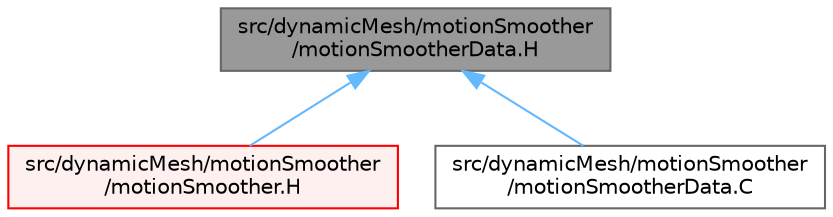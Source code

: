 digraph "src/dynamicMesh/motionSmoother/motionSmootherData.H"
{
 // LATEX_PDF_SIZE
  bgcolor="transparent";
  edge [fontname=Helvetica,fontsize=10,labelfontname=Helvetica,labelfontsize=10];
  node [fontname=Helvetica,fontsize=10,shape=box,height=0.2,width=0.4];
  Node1 [id="Node000001",label="src/dynamicMesh/motionSmoother\l/motionSmootherData.H",height=0.2,width=0.4,color="gray40", fillcolor="grey60", style="filled", fontcolor="black",tooltip=" "];
  Node1 -> Node2 [id="edge1_Node000001_Node000002",dir="back",color="steelblue1",style="solid",tooltip=" "];
  Node2 [id="Node000002",label="src/dynamicMesh/motionSmoother\l/motionSmoother.H",height=0.2,width=0.4,color="red", fillcolor="#FFF0F0", style="filled",URL="$motionSmoother_8H.html",tooltip=" "];
  Node1 -> Node13 [id="edge2_Node000001_Node000013",dir="back",color="steelblue1",style="solid",tooltip=" "];
  Node13 [id="Node000013",label="src/dynamicMesh/motionSmoother\l/motionSmootherData.C",height=0.2,width=0.4,color="grey40", fillcolor="white", style="filled",URL="$motionSmootherData_8C.html",tooltip=" "];
}
